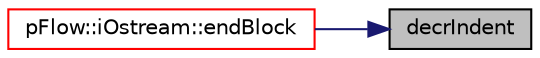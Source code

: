 digraph "decrIndent"
{
 // LATEX_PDF_SIZE
  edge [fontname="Helvetica",fontsize="10",labelfontname="Helvetica",labelfontsize="10"];
  node [fontname="Helvetica",fontsize="10",shape=record];
  rankdir="RL";
  Node1 [label="decrIndent",height=0.2,width=0.4,color="black", fillcolor="grey75", style="filled", fontcolor="black",tooltip="Decrement the indent level."];
  Node1 -> Node2 [dir="back",color="midnightblue",fontsize="10",style="solid",fontname="Helvetica"];
  Node2 [label="pFlow::iOstream::endBlock",height=0.2,width=0.4,color="red", fillcolor="white", style="filled",URL="$classpFlow_1_1iOstream.html#a1850a128366512b2539de09dc0622358",tooltip="Write end block group Decrements indentation, adds newline."];
}
